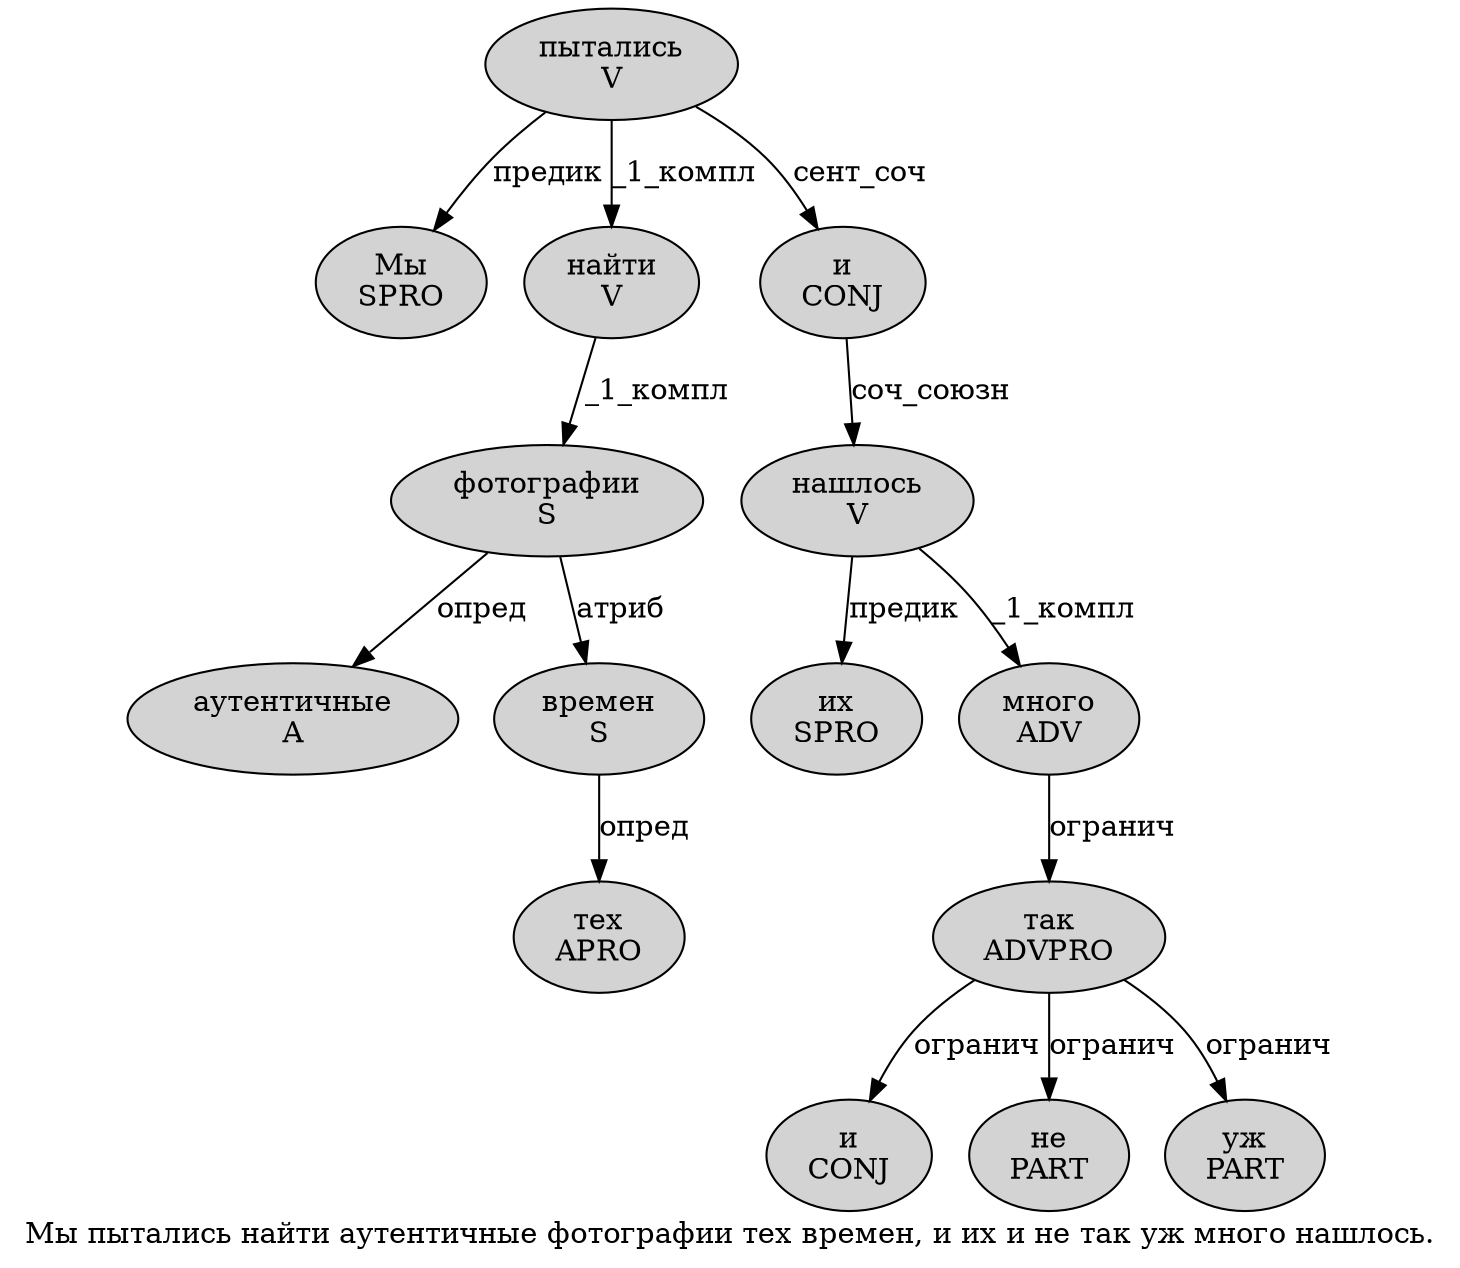 digraph SENTENCE_1425 {
	graph [label="Мы пытались найти аутентичные фотографии тех времен, и их и не так уж много нашлось."]
	node [style=filled]
		0 [label="Мы
SPRO" color="" fillcolor=lightgray penwidth=1 shape=ellipse]
		1 [label="пытались
V" color="" fillcolor=lightgray penwidth=1 shape=ellipse]
		2 [label="найти
V" color="" fillcolor=lightgray penwidth=1 shape=ellipse]
		3 [label="аутентичные
A" color="" fillcolor=lightgray penwidth=1 shape=ellipse]
		4 [label="фотографии
S" color="" fillcolor=lightgray penwidth=1 shape=ellipse]
		5 [label="тех
APRO" color="" fillcolor=lightgray penwidth=1 shape=ellipse]
		6 [label="времен
S" color="" fillcolor=lightgray penwidth=1 shape=ellipse]
		8 [label="и
CONJ" color="" fillcolor=lightgray penwidth=1 shape=ellipse]
		9 [label="их
SPRO" color="" fillcolor=lightgray penwidth=1 shape=ellipse]
		10 [label="и
CONJ" color="" fillcolor=lightgray penwidth=1 shape=ellipse]
		11 [label="не
PART" color="" fillcolor=lightgray penwidth=1 shape=ellipse]
		12 [label="так
ADVPRO" color="" fillcolor=lightgray penwidth=1 shape=ellipse]
		13 [label="уж
PART" color="" fillcolor=lightgray penwidth=1 shape=ellipse]
		14 [label="много
ADV" color="" fillcolor=lightgray penwidth=1 shape=ellipse]
		15 [label="нашлось
V" color="" fillcolor=lightgray penwidth=1 shape=ellipse]
			2 -> 4 [label="_1_компл"]
			12 -> 10 [label="огранич"]
			12 -> 11 [label="огранич"]
			12 -> 13 [label="огранич"]
			4 -> 3 [label="опред"]
			4 -> 6 [label="атриб"]
			14 -> 12 [label="огранич"]
			1 -> 0 [label="предик"]
			1 -> 2 [label="_1_компл"]
			1 -> 8 [label="сент_соч"]
			15 -> 9 [label="предик"]
			15 -> 14 [label="_1_компл"]
			6 -> 5 [label="опред"]
			8 -> 15 [label="соч_союзн"]
}